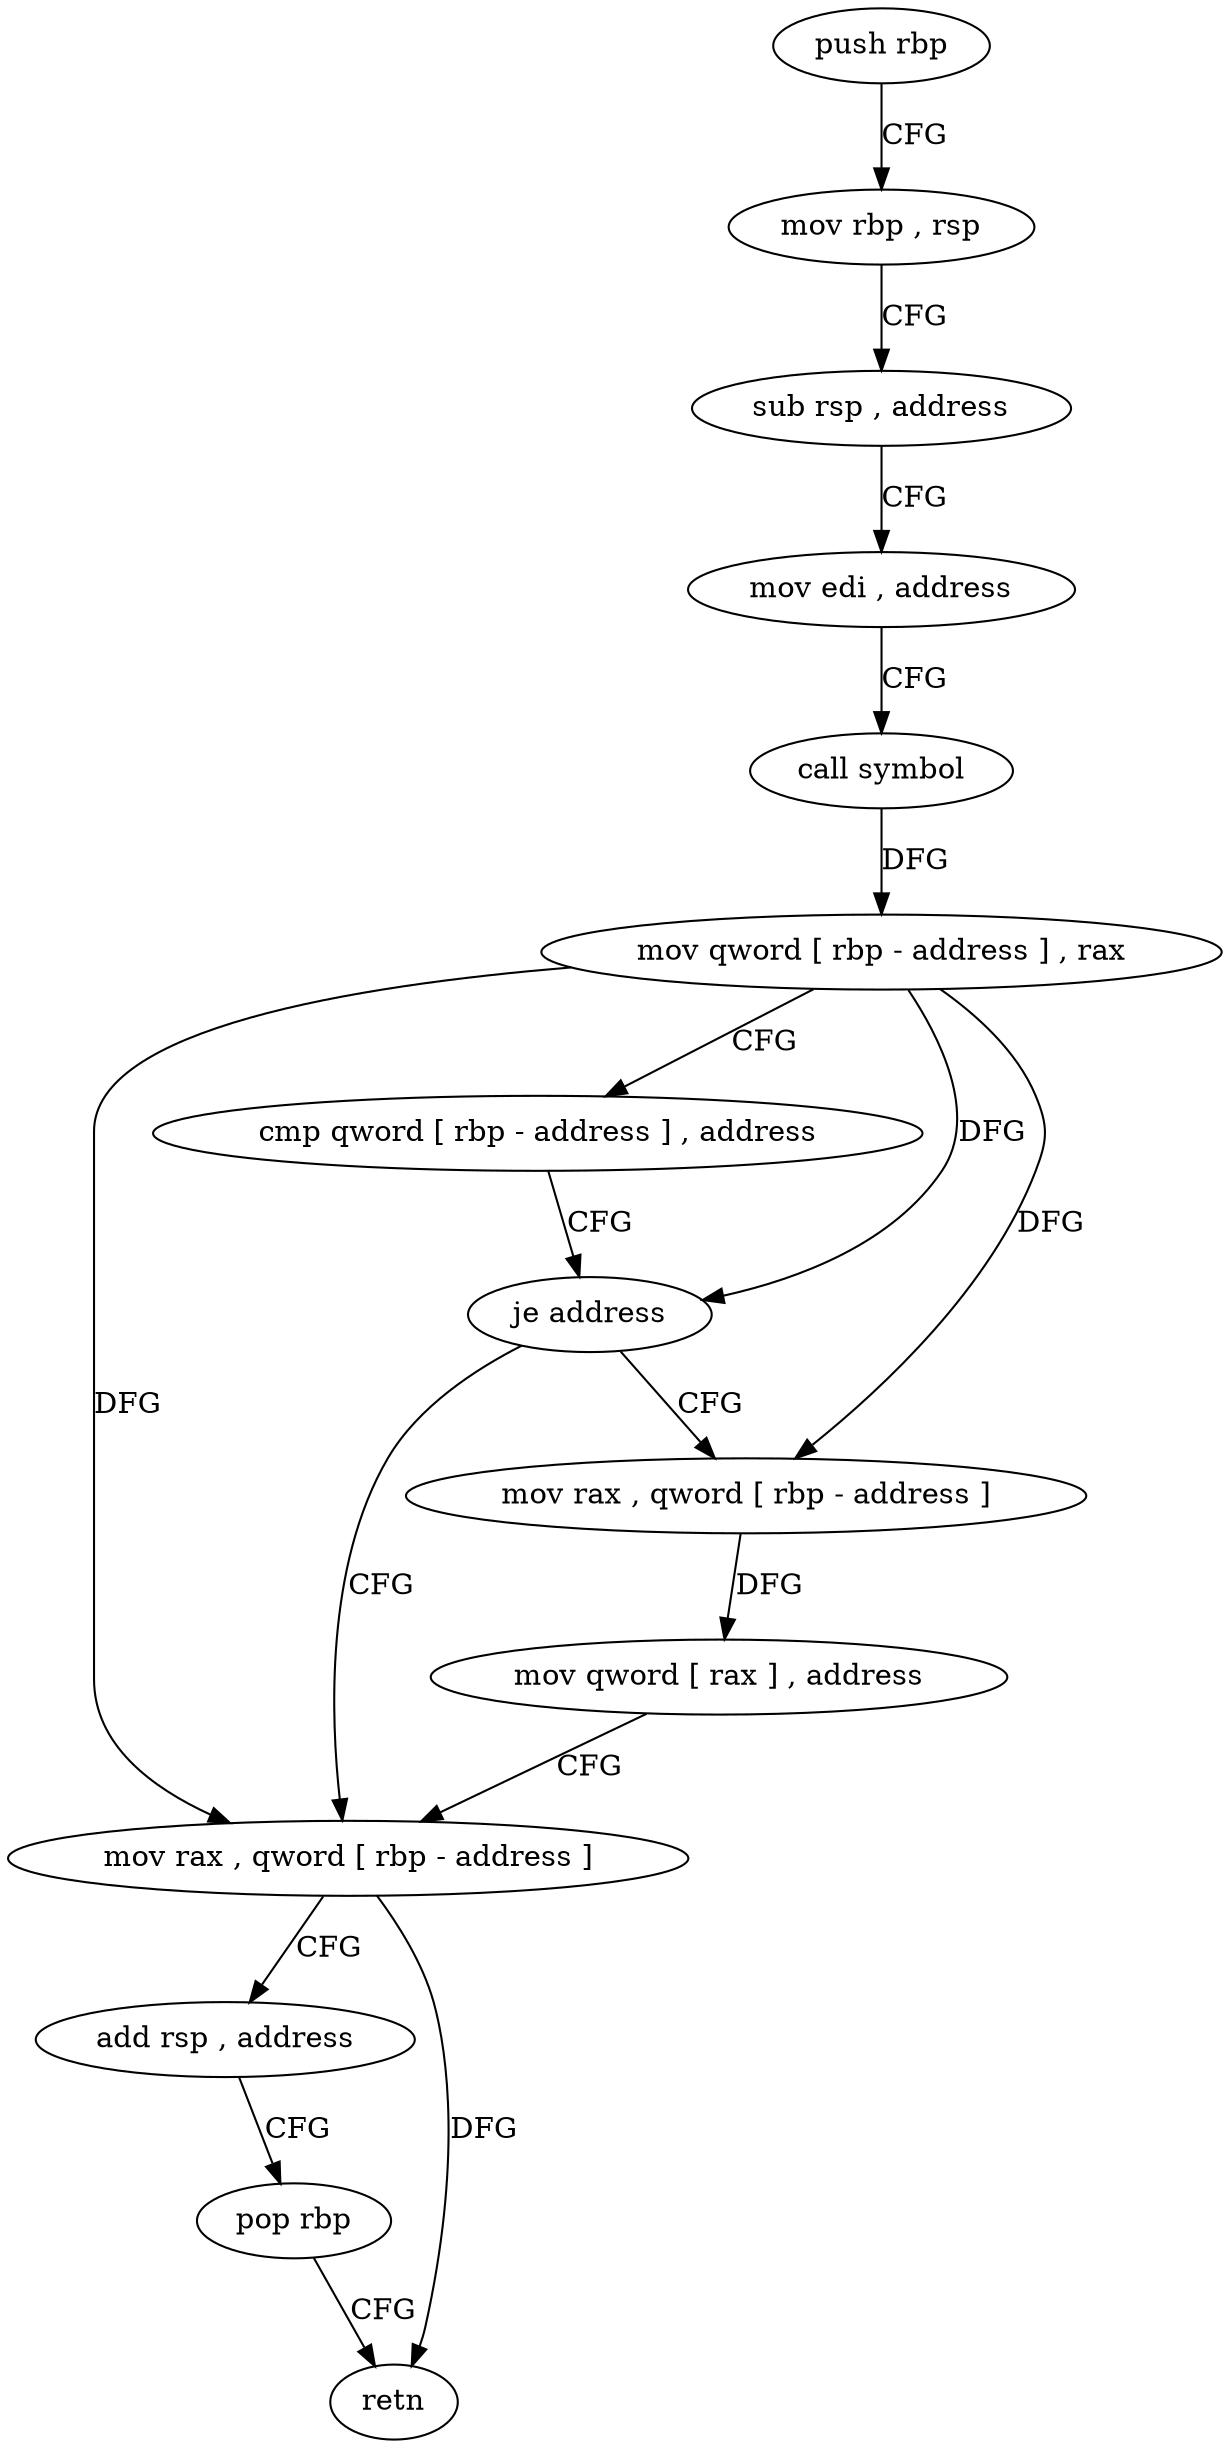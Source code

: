 digraph "func" {
"137840" [label = "push rbp" ]
"137841" [label = "mov rbp , rsp" ]
"137844" [label = "sub rsp , address" ]
"137848" [label = "mov edi , address" ]
"137853" [label = "call symbol" ]
"137858" [label = "mov qword [ rbp - address ] , rax" ]
"137862" [label = "cmp qword [ rbp - address ] , address" ]
"137867" [label = "je address" ]
"137884" [label = "mov rax , qword [ rbp - address ]" ]
"137873" [label = "mov rax , qword [ rbp - address ]" ]
"137888" [label = "add rsp , address" ]
"137892" [label = "pop rbp" ]
"137893" [label = "retn" ]
"137877" [label = "mov qword [ rax ] , address" ]
"137840" -> "137841" [ label = "CFG" ]
"137841" -> "137844" [ label = "CFG" ]
"137844" -> "137848" [ label = "CFG" ]
"137848" -> "137853" [ label = "CFG" ]
"137853" -> "137858" [ label = "DFG" ]
"137858" -> "137862" [ label = "CFG" ]
"137858" -> "137867" [ label = "DFG" ]
"137858" -> "137884" [ label = "DFG" ]
"137858" -> "137873" [ label = "DFG" ]
"137862" -> "137867" [ label = "CFG" ]
"137867" -> "137884" [ label = "CFG" ]
"137867" -> "137873" [ label = "CFG" ]
"137884" -> "137888" [ label = "CFG" ]
"137884" -> "137893" [ label = "DFG" ]
"137873" -> "137877" [ label = "DFG" ]
"137888" -> "137892" [ label = "CFG" ]
"137892" -> "137893" [ label = "CFG" ]
"137877" -> "137884" [ label = "CFG" ]
}
